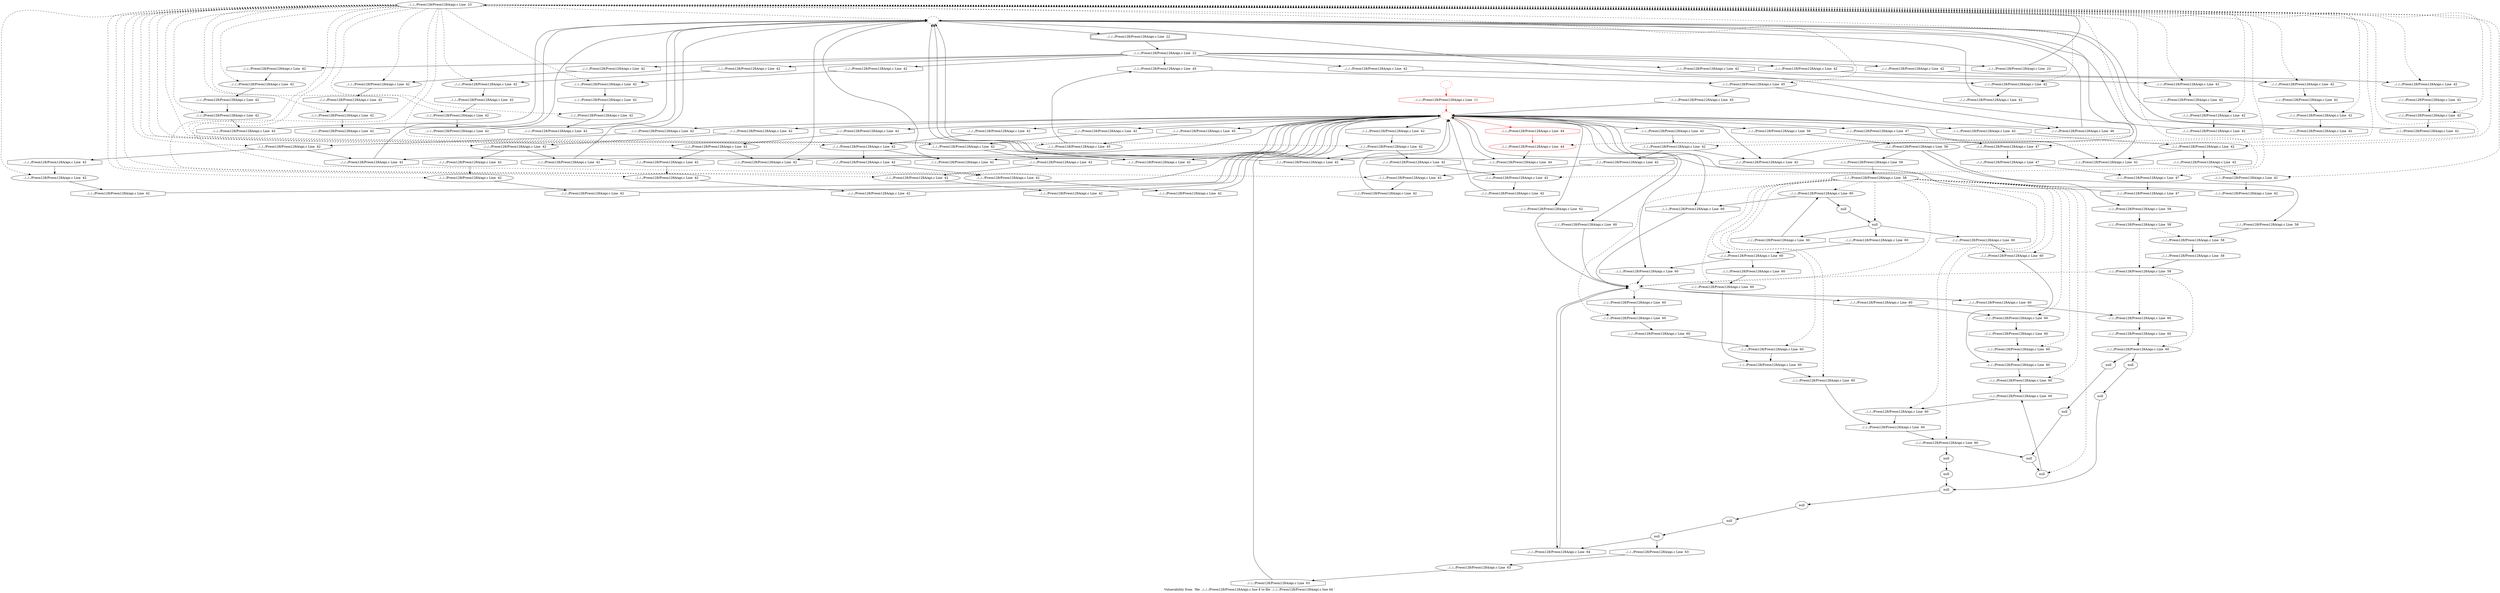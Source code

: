 digraph "Vulnerability from 'file ../../../Preon128/Preon128A/api.c line 8 to file ../../../Preon128/Preon128A/api.c line 44 '  "{
label="Vulnerability from  'file ../../../Preon128/Preon128A/api.c line 8 to file ../../../Preon128/Preon128A/api.c line 44 ' ";
node_1834[shape=ellipse,style=solid,label="../../../Preon128/Preon128A/api.c Line  23"]
node_1831[shape=ellipse,style=dashed,label=""]
"node_1834"->"node_1831" [style=dashed]
node_1847[shape=ellipse,style=solid,label="../../../Preon128/Preon128A/api.c Line  42"]
"node_1834"->"node_1847" [style=dashed]
node_1858[shape=ellipse,style=solid,label="../../../Preon128/Preon128A/api.c Line  42"]
"node_1834"->"node_1858" [style=dashed]
node_1885[shape=ellipse,style=solid,label="../../../Preon128/Preon128A/api.c Line  42"]
"node_1834"->"node_1885" [style=dashed]
node_1890[shape=ellipse,style=solid,label="../../../Preon128/Preon128A/api.c Line  42"]
"node_1834"->"node_1890" [style=dashed]
node_1845[shape=ellipse,style=solid,label="../../../Preon128/Preon128A/api.c Line  42"]
"node_1834"->"node_1845" [style=dashed]
node_1912[shape=ellipse,style=solid,label="../../../Preon128/Preon128A/api.c Line  42"]
"node_1834"->"node_1912" [style=dashed]
node_1879[shape=ellipse,style=solid,label="../../../Preon128/Preon128A/api.c Line  42"]
"node_1834"->"node_1879" [style=dashed]
node_1926[shape=ellipse,style=solid,label="../../../Preon128/Preon128A/api.c Line  45"]
"node_1834"->"node_1926" [style=dashed]
node_1892[shape=ellipse,style=solid,label="../../../Preon128/Preon128A/api.c Line  42"]
"node_1834"->"node_1892" [style=dashed]
node_1934[shape=ellipse,style=solid,label="../../../Preon128/Preon128A/api.c Line  47"]
"node_1834"->"node_1934" [style=dashed]
node_1923[shape=ellipse,style=solid,label="../../../Preon128/Preon128A/api.c Line  44", color=red]
"node_1834"->"node_1923" [style=dashed]
node_1869[shape=ellipse,style=solid,label="../../../Preon128/Preon128A/api.c Line  42"]
"node_1834"->"node_1869" [style=dashed]
node_1905[shape=ellipse,style=solid,label="../../../Preon128/Preon128A/api.c Line  42"]
"node_1834"->"node_1905" [style=dashed]
node_1894[shape=ellipse,style=solid,label="../../../Preon128/Preon128A/api.c Line  42"]
"node_1834"->"node_1894" [style=dashed]
node_1856[shape=ellipse,style=solid,label="../../../Preon128/Preon128A/api.c Line  42"]
"node_1834"->"node_1856" [style=dashed]
node_1881[shape=ellipse,style=solid,label="../../../Preon128/Preon128A/api.c Line  42"]
"node_1834"->"node_1881" [style=dashed]
node_1849[shape=ellipse,style=solid,label="../../../Preon128/Preon128A/api.c Line  42"]
"node_1834"->"node_1849" [style=dashed]
node_1907[shape=ellipse,style=solid,label="../../../Preon128/Preon128A/api.c Line  42"]
"node_1834"->"node_1907" [style=dashed]
node_1860[shape=ellipse,style=solid,label="../../../Preon128/Preon128A/api.c Line  42"]
"node_1834"->"node_1860" [style=dashed]
node_1896[shape=ellipse,style=solid,label="../../../Preon128/Preon128A/api.c Line  42"]
"node_1834"->"node_1896" [style=dashed]
node_1872[shape=ellipse,style=solid,label="../../../Preon128/Preon128A/api.c Line  42"]
"node_1834"->"node_1872" [style=dashed]
node_1928[shape=ellipse,style=solid,label="../../../Preon128/Preon128A/api.c Line  45"]
"node_1834"->"node_1928" [style=dashed]
node_1914[shape=ellipse,style=solid,label="../../../Preon128/Preon128A/api.c Line  42"]
"node_1834"->"node_1914" [style=dashed]
node_1916[shape=ellipse,style=solid,label="../../../Preon128/Preon128A/api.c Line  42"]
"node_1834"->"node_1916" [style=dashed]
node_1932[shape=ellipse,style=solid,label="../../../Preon128/Preon128A/api.c Line  47"]
"node_1834"->"node_1932" [style=dashed]
node_1851[shape=ellipse,style=solid,label="../../../Preon128/Preon128A/api.c Line  42"]
"node_1834"->"node_1851" [style=dashed]
node_1883[shape=ellipse,style=solid,label="../../../Preon128/Preon128A/api.c Line  42"]
"node_1834"->"node_1883" [style=dashed]
node_1840[shape=ellipse,style=solid,label="../../../Preon128/Preon128A/api.c Line  42"]
"node_1834"->"node_1840" [style=dashed]
node_1874[shape=ellipse,style=solid,label="../../../Preon128/Preon128A/api.c Line  42"]
"node_1834"->"node_1874" [style=dashed]
node_1838[shape=ellipse,style=solid,label="../../../Preon128/Preon128A/api.c Line  42"]
"node_1834"->"node_1838" [style=dashed]
node_1862[shape=ellipse,style=solid,label="../../../Preon128/Preon128A/api.c Line  42"]
"node_1834"->"node_1862" [style=dashed]
node_1918[shape=ellipse,style=solid,label="../../../Preon128/Preon128A/api.c Line  42"]
"node_1834"->"node_1918" [style=dashed]
node_1836[shape=ellipse,style=solid,label="../../../Preon128/Preon128A/api.c Line  42"]
"node_1834"->"node_1836" [style=dashed]
node_1867[shape=ellipse,style=solid,label="../../../Preon128/Preon128A/api.c Line  42"]
"node_1834"->"node_1867" [style=dashed]
node_1901[shape=ellipse,style=solid,label="../../../Preon128/Preon128A/api.c Line  42"]
"node_1834"->"node_1901" [style=dashed]
node_1903[shape=ellipse,style=solid,label="../../../Preon128/Preon128A/api.c Line  42"]
"node_1834"->"node_1903" [style=dashed]
node_1833[shape=doubleoctagon,style=solid,label="../../../Preon128/Preon128A/api.c Line  22"]
node_1832[shape=ellipse,style=solid,label="../../../Preon128/Preon128A/api.c Line  22"]
"node_1833"->"node_1832"
node_1857[shape=octagon,style=solid,label="../../../Preon128/Preon128A/api.c Line  42"]
"node_1832"->"node_1857"
node_1891[shape=octagon,style=solid,label="../../../Preon128/Preon128A/api.c Line  42"]
"node_1832"->"node_1891"
node_1868[shape=octagon,style=solid,label="../../../Preon128/Preon128A/api.c Line  42"]
"node_1832"->"node_1868"
node_1846[shape=octagon,style=solid,label="../../../Preon128/Preon128A/api.c Line  42"]
"node_1832"->"node_1846"
node_1880[shape=octagon,style=solid,label="../../../Preon128/Preon128A/api.c Line  42"]
"node_1832"->"node_1880"
node_1929[shape=octagon,style=solid,label="../../../Preon128/Preon128A/api.c Line  45"]
"node_1832"->"node_1929"
node_1913[shape=octagon,style=solid,label="../../../Preon128/Preon128A/api.c Line  42"]
"node_1832"->"node_1913"
node_1835[shape=octagon,style=solid,label="../../../Preon128/Preon128A/api.c Line  23"]
"node_1832"->"node_1835"
node_1837[shape=octagon,style=solid,label="../../../Preon128/Preon128A/api.c Line  42"]
"node_1832"->"node_1837"
node_1902[shape=octagon,style=solid,label="../../../Preon128/Preon128A/api.c Line  42"]
"node_1832"->"node_1902"
"node_1831"->"node_1833"
node_1830[shape=octagon,style=solid,label="../../../Preon128/Preon128A/api.c Line  11", color=red]
node_1829[shape=ellipse,style=dashed,label="", color=red]
"node_1830"->"node_1829" [color=red]
node_1910[shape=octagon,style=solid,label="../../../Preon128/Preon128A/api.c Line  42"]
"node_1829"->"node_1910"
node_1854[shape=octagon,style=solid,label="../../../Preon128/Preon128A/api.c Line  42"]
"node_1829"->"node_1854"
node_1937[shape=octagon,style=solid,label="../../../Preon128/Preon128A/api.c Line  56"]
"node_1829"->"node_1937"
node_1966[shape=octagon,style=solid,label="../../../Preon128/Preon128A/api.c Line  60"]
"node_1829"->"node_1966"
node_1877[shape=octagon,style=solid,label="../../../Preon128/Preon128A/api.c Line  42"]
"node_1829"->"node_1877"
node_1983[shape=octagon,style=solid,label="../../../Preon128/Preon128A/api.c Line  60"]
"node_1829"->"node_1983"
node_1921[shape=octagon,style=solid,label="../../../Preon128/Preon128A/api.c Line  42"]
"node_1829"->"node_1921"
node_1945[shape=octagon,style=solid,label="../../../Preon128/Preon128A/api.c Line  60"]
"node_1829"->"node_1945"
node_1925[shape=octagon,style=solid,label="../../../Preon128/Preon128A/api.c Line  44"]
"node_1829"->"node_1925"
node_1927[shape=octagon,style=solid,label="../../../Preon128/Preon128A/api.c Line  45"]
"node_1829"->"node_1927"
node_1924[shape=octagon,style=solid,label="../../../Preon128/Preon128A/api.c Line  44", color=red]
"node_1829"->"node_1924" [color=red]
node_1906[shape=octagon,style=solid,label="../../../Preon128/Preon128A/api.c Line  42"]
"node_1829"->"node_1906"
node_1843[shape=octagon,style=solid,label="../../../Preon128/Preon128A/api.c Line  42"]
"node_1829"->"node_1843"
node_1850[shape=octagon,style=solid,label="../../../Preon128/Preon128A/api.c Line  42"]
"node_1829"->"node_1850"
node_1895[shape=octagon,style=solid,label="../../../Preon128/Preon128A/api.c Line  42"]
"node_1829"->"node_1895"
node_1992[shape=octagon,style=solid,label="../../../Preon128/Preon128A/api.c Line  62"]
"node_1829"->"node_1992"
node_1884[shape=octagon,style=solid,label="../../../Preon128/Preon128A/api.c Line  42"]
"node_1829"->"node_1884"
node_1873[shape=octagon,style=solid,label="../../../Preon128/Preon128A/api.c Line  42"]
"node_1829"->"node_1873"
node_1861[shape=octagon,style=solid,label="../../../Preon128/Preon128A/api.c Line  42"]
"node_1829"->"node_1861"
node_1888[shape=octagon,style=solid,label="../../../Preon128/Preon128A/api.c Line  42"]
"node_1829"->"node_1888"
node_1899[shape=octagon,style=solid,label="../../../Preon128/Preon128A/api.c Line  42"]
"node_1829"->"node_1899"
node_1931[shape=octagon,style=solid,label="../../../Preon128/Preon128A/api.c Line  46"]
"node_1829"->"node_1931"
node_1933[shape=octagon,style=solid,label="../../../Preon128/Preon128A/api.c Line  47"]
"node_1829"->"node_1933"
node_1865[shape=octagon,style=solid,label="../../../Preon128/Preon128A/api.c Line  42"]
"node_1829"->"node_1865"
node_1839[shape=octagon,style=solid,label="../../../Preon128/Preon128A/api.c Line  42"]
"node_1829"->"node_1839"
node_1917[shape=octagon,style=solid,label="../../../Preon128/Preon128A/api.c Line  42"]
"node_1829"->"node_1917"
node_1828[shape=ellipse,style=dashed,label="", color=red]
"node_1828"->"node_1830" [color=red]
node_1855[shape=octagon,style=solid,label="../../../Preon128/Preon128A/api.c Line  42"]
"node_1847"->"node_1855"
node_1909[shape=octagon,style=solid,label="../../../Preon128/Preon128A/api.c Line  42"]
"node_1909"->"node_1829"
"node_1910"->"node_1831"
"node_1857"->"node_1856"
node_1866[shape=octagon,style=solid,label="../../../Preon128/Preon128A/api.c Line  42"]
"node_1858"->"node_1866"
"node_1854"->"node_1831"
node_1936[shape=ellipse,style=solid,label="../../../Preon128/Preon128A/api.c Line  56"]
"node_1937"->"node_1936"
node_1938[shape=ellipse,style=solid,label="../../../Preon128/Preon128A/api.c Line  58"]
node_1940[shape=ellipse,style=solid,label="../../../Preon128/Preon128A/api.c Line  58"]
"node_1938"->"node_1940" [style=dashed]
node_1942[shape=ellipse,style=solid,label="../../../Preon128/Preon128A/api.c Line  58"]
"node_1938"->"node_1942" [style=dashed]
node_1939[shape=octagon,style=solid,label="../../../Preon128/Preon128A/api.c Line  58"]
"node_1939"->"node_1938"
node_1887[shape=octagon,style=solid,label="../../../Preon128/Preon128A/api.c Line  42"]
"node_1885"->"node_1887"
node_1979[shape=ellipse,style=solid,label="../../../Preon128/Preon128A/api.c Line  60"]
node_1978[shape=octagon,style=solid,label="../../../Preon128/Preon128A/api.c Line  60"]
"node_1979"->"node_1978"
node_1980[shape=octagon,style=solid,label="../../../Preon128/Preon128A/api.c Line  60"]
"node_1980"->"node_1979"
node_1981[shape=ellipse,style=solid,label="../../../Preon128/Preon128A/api.c Line  60"]
"node_1981"->"node_1980"
node_1982[shape=octagon,style=solid,label="../../../Preon128/Preon128A/api.c Line  60"]
"node_1982"->"node_1981"
node_1889[shape=octagon,style=solid,label="../../../Preon128/Preon128A/api.c Line  42"]
"node_1889"->"node_1831"
node_1893[shape=octagon,style=solid,label="../../../Preon128/Preon128A/api.c Line  42"]
"node_1890"->"node_1893"
node_1882[shape=octagon,style=solid,label="../../../Preon128/Preon128A/api.c Line  42"]
"node_1882"->"node_1881"
node_1878[shape=octagon,style=solid,label="../../../Preon128/Preon128A/api.c Line  42"]
"node_1878"->"node_1831"
node_1848[shape=octagon,style=solid,label="../../../Preon128/Preon128A/api.c Line  42"]
"node_1845"->"node_1848"
node_1964[shape=ellipse,style=solid,label="../../../Preon128/Preon128A/api.c Line  60"]
node_1963[shape=octagon,style=solid,label="../../../Preon128/Preon128A/api.c Line  60"]
"node_1964"->"node_1963"
node_1965[shape=octagon,style=solid,label="../../../Preon128/Preon128A/api.c Line  60"]
"node_1965"->"node_1964"
node_1944[shape=ellipse,style=dashed,label=""]
"node_1966"->"node_1944"
"node_1877"->"node_1831"
"node_1848"->"node_1847"
"node_1983"->"node_1944"
node_1984[shape=ellipse,style=solid,label="../../../Preon128/Preon128A/api.c Line  60"]
"node_1984"->"node_1978"
node_1985[shape=octagon,style=solid,label="../../../Preon128/Preon128A/api.c Line  60"]
"node_1985"->"node_1984"
node_1986[shape=ellipse,style=solid,label="null"]
node_1976[shape=octagon,style=solid,label="../../../Preon128/Preon128A/api.c Line  60"]
"node_1986"->"node_1976"
node_1871[shape=octagon,style=solid,label="../../../Preon128/Preon128A/api.c Line  47"]
"node_1871"->"node_1829"
node_1967[shape=ellipse,style=solid,label="../../../Preon128/Preon128A/api.c Line  60"]
"node_1967"->"node_1966"
node_1970[shape=octagon,style=solid,label="null"]
"node_1967"->"node_1970"
node_1968[shape=octagon,style=solid,label="../../../Preon128/Preon128A/api.c Line  60"]
"node_1968"->"node_1967"
node_1969[shape=ellipse,style=solid,label="null"]
"node_1969"->"node_1985"
"node_1969"->"node_1968"
node_1974[shape=octagon,style=solid,label="../../../Preon128/Preon128A/api.c Line  60"]
"node_1969"->"node_1974"
node_1911[shape=octagon,style=solid,label="../../../Preon128/Preon128A/api.c Line  42"]
"node_1911"->"node_1831"
node_1915[shape=octagon,style=solid,label="../../../Preon128/Preon128A/api.c Line  42"]
"node_1912"->"node_1915"
"node_1921"->"node_1831"
node_1922[shape=octagon,style=solid,label="../../../Preon128/Preon128A/api.c Line  42"]
"node_1922"->"node_1831"
node_1870[shape=octagon,style=solid,label="../../../Preon128/Preon128A/api.c Line  42"]
"node_1870"->"node_1869"
"node_1879"->"node_1882"
node_1943[shape=octagon,style=solid,label="../../../Preon128/Preon128A/api.c Line  58"]
"node_1943"->"node_1942"
"node_1944"->"node_1982"
"node_1944"->"node_1965"
node_1996[shape=octagon,style=solid,label="../../../Preon128/Preon128A/api.c Line  64"]
"node_1944"->"node_1996"
node_1947[shape=octagon,style=solid,label="../../../Preon128/Preon128A/api.c Line  60"]
"node_1944"->"node_1947"
"node_1945"->"node_1944"
"node_1925"->"node_1831"
"node_1926"->"node_1929"
"node_1927"->"node_1926"
"node_1891"->"node_1890"
node_1900[shape=octagon,style=solid,label="../../../Preon128/Preon128A/api.c Line  42"]
"node_1892"->"node_1900"
"node_1970"->"node_1969"
node_1971[shape=ellipse,style=solid,label="../../../Preon128/Preon128A/api.c Line  60"]
node_1961[shape=octagon,style=solid,label="../../../Preon128/Preon128A/api.c Line  60"]
"node_1971"->"node_1961"
node_1972[shape=octagon,style=solid,label="../../../Preon128/Preon128A/api.c Line  60"]
"node_1972"->"node_1971"
node_1852[shape=octagon,style=solid,label="../../../Preon128/Preon128A/api.c Line  42"]
"node_1852"->"node_1851"
"node_1940"->"node_1943"
node_1941[shape=octagon,style=solid,label="../../../Preon128/Preon128A/api.c Line  58"]
"node_1941"->"node_1940"
"node_1942"->"node_1944" [style=dashed]
node_1946[shape=ellipse,style=solid,label="../../../Preon128/Preon128A/api.c Line  60"]
"node_1942"->"node_1946" [style=dashed]
node_1948[shape=ellipse,style=solid,label="../../../Preon128/Preon128A/api.c Line  60"]
"node_1942"->"node_1948" [style=dashed]
node_1842[shape=octagon,style=solid,label="../../../Preon128/Preon128A/api.c Line  42"]
"node_1842"->"node_1829"
node_1955[shape=octagon,style=solid,label="../../../Preon128/Preon128A/api.c Line  58"]
node_1954[shape=ellipse,style=solid,label="../../../Preon128/Preon128A/api.c Line  58"]
"node_1955"->"node_1954"
node_1956[shape=ellipse,style=solid,label="null"]
node_1989[shape=octagon,style=solid,label="null"]
"node_1956"->"node_1989"
node_1957[shape=octagon,style=solid,label="null"]
"node_1957"->"node_1956"
"node_1934"->"node_1871"
node_1935[shape=octagon,style=solid,label="../../../Preon128/Preon128A/api.c Line  47"]
"node_1935"->"node_1934"
"node_1936"->"node_1939"
"node_1936"->"node_1941"
"node_1936"->"node_1955"
"node_1923"->"node_1925"
"node_1924"->"node_1923" [color=red]
"node_1869"->"node_1878"
"node_1905"->"node_1910"
node_1908[shape=octagon,style=solid,label="../../../Preon128/Preon128A/api.c Line  42"]
"node_1905"->"node_1908"
"node_1906"->"node_1905"
node_1949[shape=octagon,style=solid,label="../../../Preon128/Preon128A/api.c Line  60"]
"node_1949"->"node_1948"
node_1950[shape=ellipse,style=solid,label="null"]
"node_1950"->"node_1989"
node_1951[shape=octagon,style=solid,label="null"]
"node_1951"->"node_1950"
node_1952[shape=ellipse,style=solid,label="null"]
node_1987[shape=octagon,style=solid,label="null"]
"node_1952"->"node_1987"
node_1953[shape=octagon,style=solid,label="null"]
"node_1953"->"node_1952"
"node_1954"->"node_1979" [style=dashed]
"node_1954"->"node_1981" [style=dashed]
"node_1954"->"node_1964" [style=dashed]
"node_1954"->"node_1984" [style=dashed]
"node_1954"->"node_1986" [style=dashed]
"node_1954"->"node_1967" [style=dashed]
"node_1954"->"node_1969" [style=dashed]
"node_1954"->"node_1944" [style=dashed]
"node_1954"->"node_1971" [style=dashed]
node_1977[shape=ellipse,style=solid,label="../../../Preon128/Preon128A/api.c Line  60"]
"node_1954"->"node_1977" [style=dashed]
node_1958[shape=ellipse,style=solid,label="../../../Preon128/Preon128A/api.c Line  60"]
"node_1954"->"node_1958" [style=dashed]
node_1960[shape=ellipse,style=solid,label="../../../Preon128/Preon128A/api.c Line  60"]
"node_1954"->"node_1960" [style=dashed]
node_1962[shape=ellipse,style=solid,label="../../../Preon128/Preon128A/api.c Line  60"]
"node_1954"->"node_1962" [style=dashed]
node_1973[shape=ellipse,style=solid,label="../../../Preon128/Preon128A/api.c Line  60"]
"node_1954"->"node_1973" [style=dashed]
node_1975[shape=ellipse,style=solid,label="../../../Preon128/Preon128A/api.c Line  60"]
"node_1954"->"node_1975" [style=dashed]
"node_1976"->"node_1975"
"node_1977"->"node_1976"
"node_1978"->"node_1977"
"node_1893"->"node_1892"
node_1897[shape=octagon,style=solid,label="../../../Preon128/Preon128A/api.c Line  42"]
"node_1894"->"node_1897"
"node_1894"->"node_1899"
node_1859[shape=octagon,style=solid,label="../../../Preon128/Preon128A/api.c Line  42"]
"node_1856"->"node_1859"
"node_1881"->"node_1889"
"node_1849"->"node_1854"
"node_1849"->"node_1852"
"node_1843"->"node_1831"
"node_1868"->"node_1867"
node_1864[shape=octagon,style=solid,label="../../../Preon128/Preon128A/api.c Line  42"]
"node_1864"->"node_1829"
"node_1846"->"node_1845"
"node_1859"->"node_1858"
node_1875[shape=octagon,style=solid,label="../../../Preon128/Preon128A/api.c Line  42"]
"node_1875"->"node_1874"
"node_1907"->"node_1909"
"node_1908"->"node_1907"
"node_1860"->"node_1865"
node_1863[shape=octagon,style=solid,label="../../../Preon128/Preon128A/api.c Line  42"]
"node_1860"->"node_1863"
"node_1850"->"node_1849"
"node_1987"->"node_1986"
node_1988[shape=ellipse,style=solid,label="null"]
node_1991[shape=octagon,style=solid,label="null"]
"node_1988"->"node_1991"
"node_1989"->"node_1988"
node_1990[shape=ellipse,style=solid,label="null"]
node_1994[shape=octagon,style=solid,label="../../../Preon128/Preon128A/api.c Line  63"]
"node_1990"->"node_1994"
"node_1990"->"node_1996"
"node_1895"->"node_1894"
node_1898[shape=octagon,style=solid,label="../../../Preon128/Preon128A/api.c Line  42"]
"node_1896"->"node_1898"
"node_1991"->"node_1990"
"node_1992"->"node_1944"
node_1993[shape=ellipse,style=solid,label="../../../Preon128/Preon128A/api.c Line  63"]
node_1995[shape=octagon,style=solid,label="../../../Preon128/Preon128A/api.c Line  63"]
"node_1993"->"node_1995"
"node_1994"->"node_1993"
"node_1880"->"node_1879"
"node_1995"->"node_1829"
"node_1996"->"node_1944"
"node_1884"->"node_1883"
"node_1872"->"node_1877"
"node_1872"->"node_1875"
"node_1946"->"node_1949"
"node_1947"->"node_1946"
"node_1948"->"node_1951"
"node_1948"->"node_1953"
"node_1958"->"node_1957"
"node_1958"->"node_1987"
node_1959[shape=octagon,style=solid,label="../../../Preon128/Preon128A/api.c Line  60"]
"node_1959"->"node_1958"
"node_1960"->"node_1959"
node_1930[shape=octagon,style=solid,label="../../../Preon128/Preon128A/api.c Line  45"]
"node_1928"->"node_1930"
"node_1928"->"node_1931"
"node_1929"->"node_1928"
"node_1930"->"node_1829"
"node_1897"->"node_1896"
"node_1898"->"node_1829"
node_1886[shape=octagon,style=solid,label="../../../Preon128/Preon128A/api.c Line  42"]
"node_1886"->"node_1885"
"node_1873"->"node_1872"
"node_1866"->"node_1831"
"node_1913"->"node_1912"
"node_1914"->"node_1922"
node_1853[shape=octagon,style=solid,label="../../../Preon128/Preon128A/api.c Line  42"]
"node_1853"->"node_1829"
"node_1915"->"node_1914"
"node_1916"->"node_1921"
node_1919[shape=octagon,style=solid,label="../../../Preon128/Preon128A/api.c Line  42"]
"node_1916"->"node_1919"
"node_1861"->"node_1860"
"node_1835"->"node_1834"
node_1841[shape=octagon,style=solid,label="../../../Preon128/Preon128A/api.c Line  42"]
"node_1841"->"node_1840"
"node_1887"->"node_1829"
"node_1888"->"node_1831"
"node_1899"->"node_1831"
"node_1900"->"node_1831"
"node_1931"->"node_1831"
"node_1932"->"node_1935"
"node_1933"->"node_1932"
"node_1851"->"node_1853"
"node_1883"->"node_1886"
"node_1883"->"node_1888"
"node_1840"->"node_1842"
node_1876[shape=octagon,style=solid,label="../../../Preon128/Preon128A/api.c Line  42"]
"node_1874"->"node_1876"
"node_1865"->"node_1831"
"node_1961"->"node_1960"
"node_1962"->"node_1961"
"node_1963"->"node_1962"
node_1844[shape=octagon,style=solid,label="../../../Preon128/Preon128A/api.c Line  42"]
"node_1844"->"node_1831"
"node_1973"->"node_1983"
"node_1973"->"node_1972"
"node_1974"->"node_1973"
"node_1975"->"node_1959"
"node_1839"->"node_1838"
"node_1838"->"node_1843"
"node_1838"->"node_1841"
"node_1862"->"node_1864"
"node_1837"->"node_1836"
"node_1917"->"node_1916"
node_1920[shape=octagon,style=solid,label="../../../Preon128/Preon128A/api.c Line  42"]
"node_1918"->"node_1920"
"node_1863"->"node_1862"
"node_1836"->"node_1844"
"node_1867"->"node_1870"
"node_1876"->"node_1829"
"node_1855"->"node_1831"
node_1904[shape=octagon,style=solid,label="../../../Preon128/Preon128A/api.c Line  42"]
"node_1901"->"node_1904"
"node_1902"->"node_1901"
"node_1919"->"node_1918"
"node_1920"->"node_1829"
"node_1903"->"node_1911"
"node_1904"->"node_1903"
}

